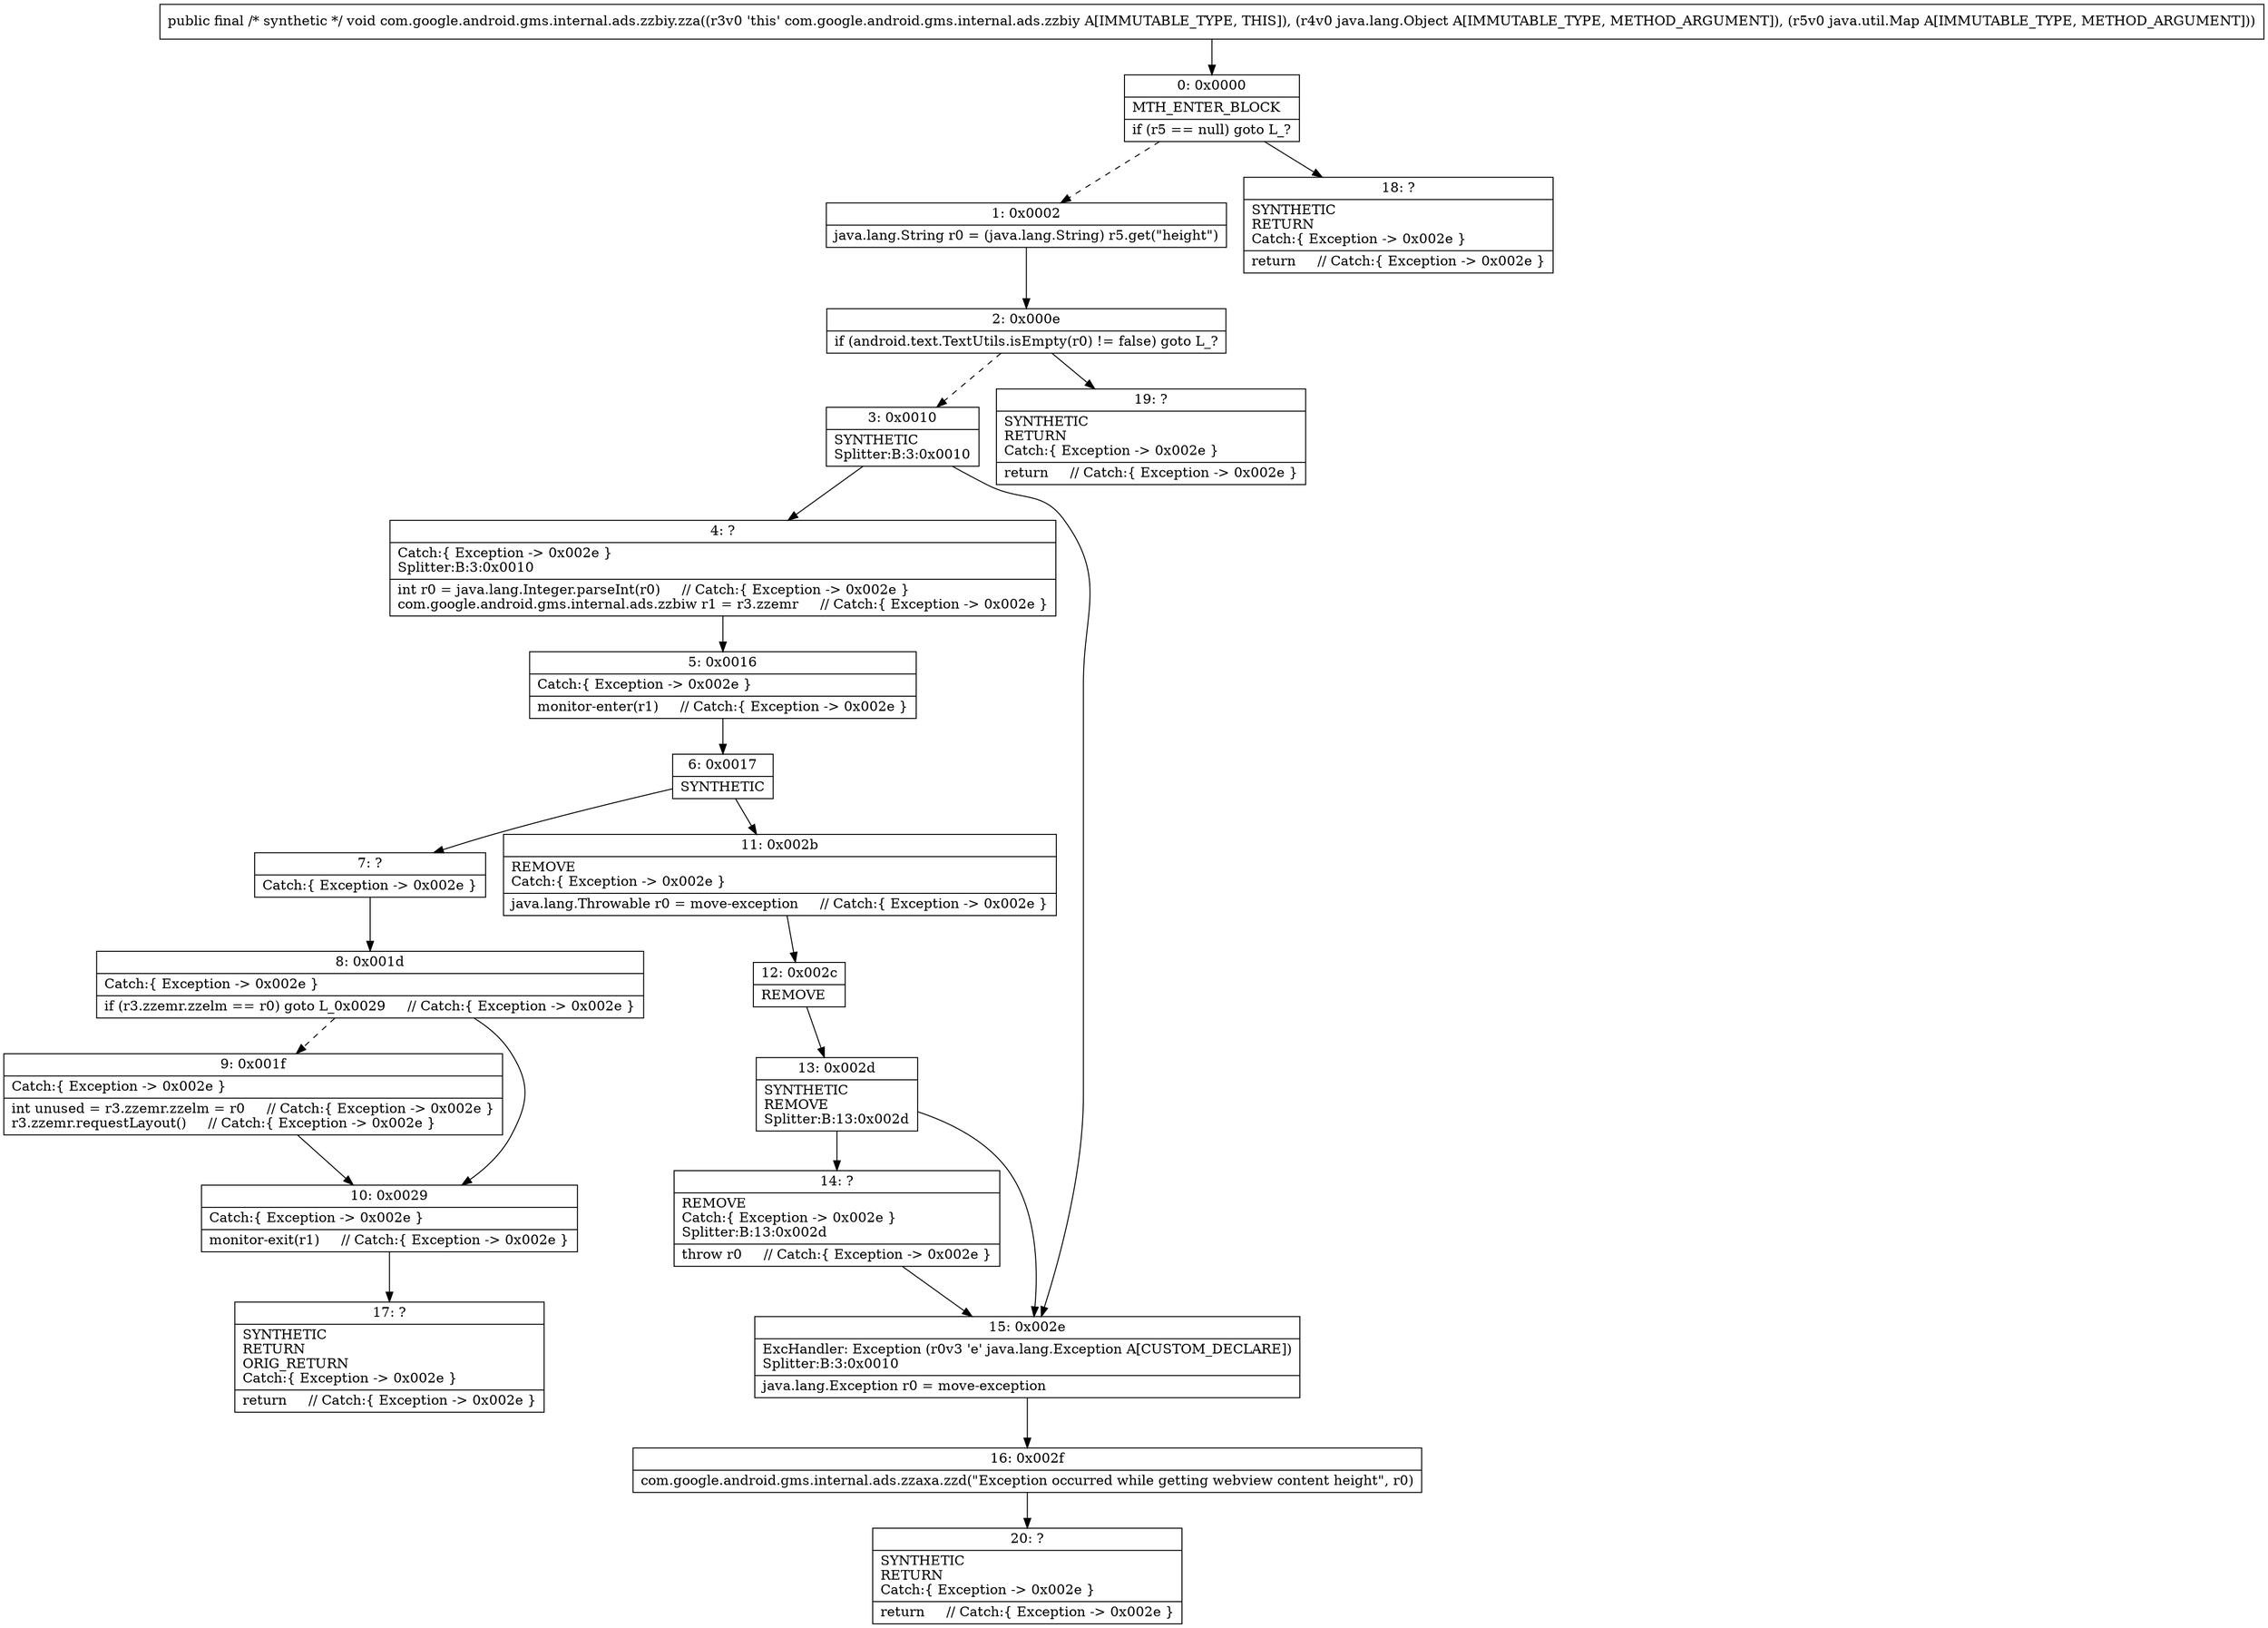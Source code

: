 digraph "CFG forcom.google.android.gms.internal.ads.zzbiy.zza(Ljava\/lang\/Object;Ljava\/util\/Map;)V" {
Node_0 [shape=record,label="{0\:\ 0x0000|MTH_ENTER_BLOCK\l|if (r5 == null) goto L_?\l}"];
Node_1 [shape=record,label="{1\:\ 0x0002|java.lang.String r0 = (java.lang.String) r5.get(\"height\")\l}"];
Node_2 [shape=record,label="{2\:\ 0x000e|if (android.text.TextUtils.isEmpty(r0) != false) goto L_?\l}"];
Node_3 [shape=record,label="{3\:\ 0x0010|SYNTHETIC\lSplitter:B:3:0x0010\l}"];
Node_4 [shape=record,label="{4\:\ ?|Catch:\{ Exception \-\> 0x002e \}\lSplitter:B:3:0x0010\l|int r0 = java.lang.Integer.parseInt(r0)     \/\/ Catch:\{ Exception \-\> 0x002e \}\lcom.google.android.gms.internal.ads.zzbiw r1 = r3.zzemr     \/\/ Catch:\{ Exception \-\> 0x002e \}\l}"];
Node_5 [shape=record,label="{5\:\ 0x0016|Catch:\{ Exception \-\> 0x002e \}\l|monitor\-enter(r1)     \/\/ Catch:\{ Exception \-\> 0x002e \}\l}"];
Node_6 [shape=record,label="{6\:\ 0x0017|SYNTHETIC\l}"];
Node_7 [shape=record,label="{7\:\ ?|Catch:\{ Exception \-\> 0x002e \}\l}"];
Node_8 [shape=record,label="{8\:\ 0x001d|Catch:\{ Exception \-\> 0x002e \}\l|if (r3.zzemr.zzelm == r0) goto L_0x0029     \/\/ Catch:\{ Exception \-\> 0x002e \}\l}"];
Node_9 [shape=record,label="{9\:\ 0x001f|Catch:\{ Exception \-\> 0x002e \}\l|int unused = r3.zzemr.zzelm = r0     \/\/ Catch:\{ Exception \-\> 0x002e \}\lr3.zzemr.requestLayout()     \/\/ Catch:\{ Exception \-\> 0x002e \}\l}"];
Node_10 [shape=record,label="{10\:\ 0x0029|Catch:\{ Exception \-\> 0x002e \}\l|monitor\-exit(r1)     \/\/ Catch:\{ Exception \-\> 0x002e \}\l}"];
Node_11 [shape=record,label="{11\:\ 0x002b|REMOVE\lCatch:\{ Exception \-\> 0x002e \}\l|java.lang.Throwable r0 = move\-exception     \/\/ Catch:\{ Exception \-\> 0x002e \}\l}"];
Node_12 [shape=record,label="{12\:\ 0x002c|REMOVE\l}"];
Node_13 [shape=record,label="{13\:\ 0x002d|SYNTHETIC\lREMOVE\lSplitter:B:13:0x002d\l}"];
Node_14 [shape=record,label="{14\:\ ?|REMOVE\lCatch:\{ Exception \-\> 0x002e \}\lSplitter:B:13:0x002d\l|throw r0     \/\/ Catch:\{ Exception \-\> 0x002e \}\l}"];
Node_15 [shape=record,label="{15\:\ 0x002e|ExcHandler: Exception (r0v3 'e' java.lang.Exception A[CUSTOM_DECLARE])\lSplitter:B:3:0x0010\l|java.lang.Exception r0 = move\-exception\l}"];
Node_16 [shape=record,label="{16\:\ 0x002f|com.google.android.gms.internal.ads.zzaxa.zzd(\"Exception occurred while getting webview content height\", r0)\l}"];
Node_17 [shape=record,label="{17\:\ ?|SYNTHETIC\lRETURN\lORIG_RETURN\lCatch:\{ Exception \-\> 0x002e \}\l|return     \/\/ Catch:\{ Exception \-\> 0x002e \}\l}"];
Node_18 [shape=record,label="{18\:\ ?|SYNTHETIC\lRETURN\lCatch:\{ Exception \-\> 0x002e \}\l|return     \/\/ Catch:\{ Exception \-\> 0x002e \}\l}"];
Node_19 [shape=record,label="{19\:\ ?|SYNTHETIC\lRETURN\lCatch:\{ Exception \-\> 0x002e \}\l|return     \/\/ Catch:\{ Exception \-\> 0x002e \}\l}"];
Node_20 [shape=record,label="{20\:\ ?|SYNTHETIC\lRETURN\lCatch:\{ Exception \-\> 0x002e \}\l|return     \/\/ Catch:\{ Exception \-\> 0x002e \}\l}"];
MethodNode[shape=record,label="{public final \/* synthetic *\/ void com.google.android.gms.internal.ads.zzbiy.zza((r3v0 'this' com.google.android.gms.internal.ads.zzbiy A[IMMUTABLE_TYPE, THIS]), (r4v0 java.lang.Object A[IMMUTABLE_TYPE, METHOD_ARGUMENT]), (r5v0 java.util.Map A[IMMUTABLE_TYPE, METHOD_ARGUMENT])) }"];
MethodNode -> Node_0;
Node_0 -> Node_1[style=dashed];
Node_0 -> Node_18;
Node_1 -> Node_2;
Node_2 -> Node_3[style=dashed];
Node_2 -> Node_19;
Node_3 -> Node_4;
Node_3 -> Node_15;
Node_4 -> Node_5;
Node_5 -> Node_6;
Node_6 -> Node_7;
Node_6 -> Node_11;
Node_7 -> Node_8;
Node_8 -> Node_9[style=dashed];
Node_8 -> Node_10;
Node_9 -> Node_10;
Node_10 -> Node_17;
Node_11 -> Node_12;
Node_12 -> Node_13;
Node_13 -> Node_14;
Node_13 -> Node_15;
Node_14 -> Node_15;
Node_15 -> Node_16;
Node_16 -> Node_20;
}

